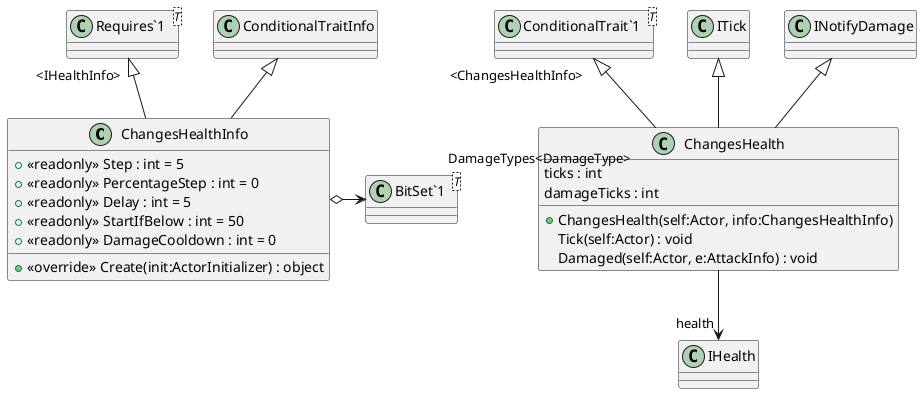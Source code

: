 @startuml
class ChangesHealthInfo {
    + <<readonly>> Step : int = 5
    + <<readonly>> PercentageStep : int = 0
    + <<readonly>> Delay : int = 5
    + <<readonly>> StartIfBelow : int = 50
    + <<readonly>> DamageCooldown : int = 0
    + <<override>> Create(init:ActorInitializer) : object
}
class ChangesHealth {
    ticks : int
    damageTicks : int
    + ChangesHealth(self:Actor, info:ChangesHealthInfo)
    Tick(self:Actor) : void
    Damaged(self:Actor, e:AttackInfo) : void
}
class "Requires`1"<T> {
}
class "BitSet`1"<T> {
}
class "ConditionalTrait`1"<T> {
}
ConditionalTraitInfo <|-- ChangesHealthInfo
"Requires`1" "<IHealthInfo>" <|-- ChangesHealthInfo
ChangesHealthInfo o-> "DamageTypes<DamageType>" "BitSet`1"
"ConditionalTrait`1" "<ChangesHealthInfo>" <|-- ChangesHealth
ITick <|-- ChangesHealth
INotifyDamage <|-- ChangesHealth
ChangesHealth --> "health" IHealth
@enduml
